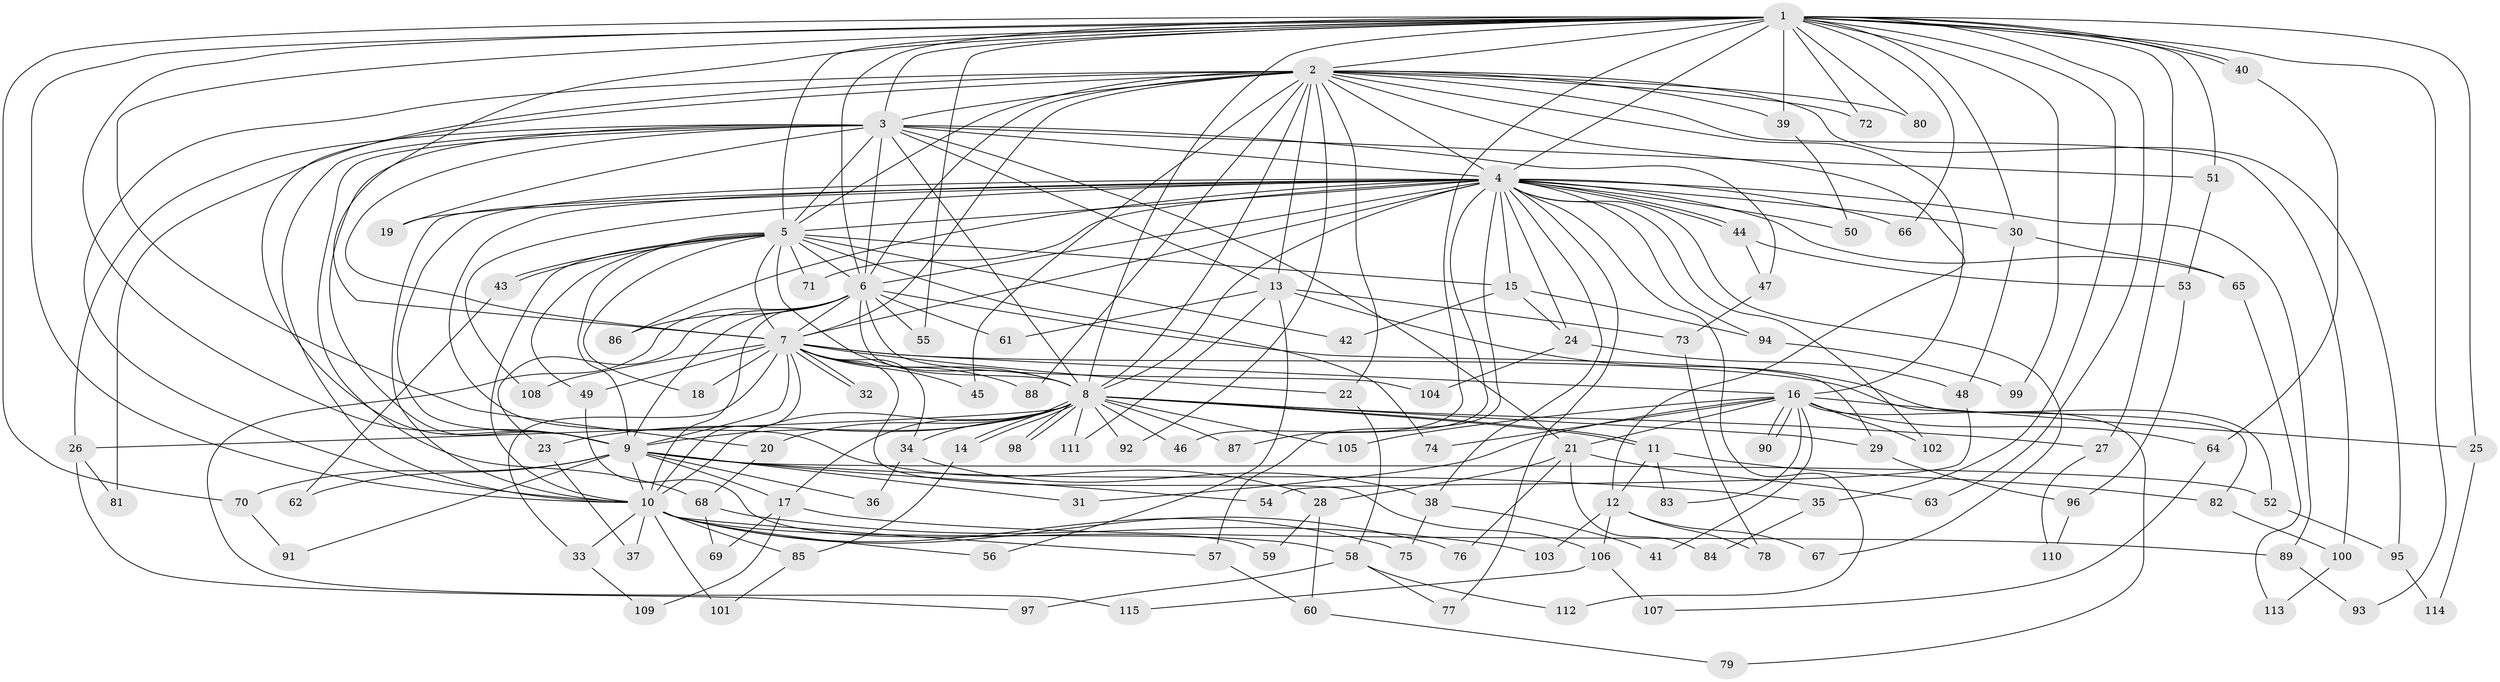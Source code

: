 // coarse degree distribution, {2: 0.5217391304347826, 1: 0.1956521739130435, 11: 0.021739130434782608, 5: 0.021739130434782608, 3: 0.06521739130434782, 4: 0.06521739130434782, 14: 0.043478260869565216, 19: 0.021739130434782608, 26: 0.021739130434782608, 7: 0.021739130434782608}
// Generated by graph-tools (version 1.1) at 2025/47/03/04/25 21:47:41]
// undirected, 115 vertices, 255 edges
graph export_dot {
graph [start="1"]
  node [color=gray90,style=filled];
  1;
  2;
  3;
  4;
  5;
  6;
  7;
  8;
  9;
  10;
  11;
  12;
  13;
  14;
  15;
  16;
  17;
  18;
  19;
  20;
  21;
  22;
  23;
  24;
  25;
  26;
  27;
  28;
  29;
  30;
  31;
  32;
  33;
  34;
  35;
  36;
  37;
  38;
  39;
  40;
  41;
  42;
  43;
  44;
  45;
  46;
  47;
  48;
  49;
  50;
  51;
  52;
  53;
  54;
  55;
  56;
  57;
  58;
  59;
  60;
  61;
  62;
  63;
  64;
  65;
  66;
  67;
  68;
  69;
  70;
  71;
  72;
  73;
  74;
  75;
  76;
  77;
  78;
  79;
  80;
  81;
  82;
  83;
  84;
  85;
  86;
  87;
  88;
  89;
  90;
  91;
  92;
  93;
  94;
  95;
  96;
  97;
  98;
  99;
  100;
  101;
  102;
  103;
  104;
  105;
  106;
  107;
  108;
  109;
  110;
  111;
  112;
  113;
  114;
  115;
  1 -- 2;
  1 -- 3;
  1 -- 4;
  1 -- 5;
  1 -- 6;
  1 -- 7;
  1 -- 8;
  1 -- 9;
  1 -- 10;
  1 -- 20;
  1 -- 25;
  1 -- 27;
  1 -- 30;
  1 -- 35;
  1 -- 39;
  1 -- 40;
  1 -- 40;
  1 -- 46;
  1 -- 51;
  1 -- 55;
  1 -- 63;
  1 -- 66;
  1 -- 70;
  1 -- 72;
  1 -- 80;
  1 -- 93;
  1 -- 99;
  2 -- 3;
  2 -- 4;
  2 -- 5;
  2 -- 6;
  2 -- 7;
  2 -- 8;
  2 -- 9;
  2 -- 10;
  2 -- 12;
  2 -- 13;
  2 -- 16;
  2 -- 22;
  2 -- 39;
  2 -- 45;
  2 -- 72;
  2 -- 80;
  2 -- 81;
  2 -- 88;
  2 -- 92;
  2 -- 95;
  2 -- 100;
  3 -- 4;
  3 -- 5;
  3 -- 6;
  3 -- 7;
  3 -- 8;
  3 -- 9;
  3 -- 10;
  3 -- 13;
  3 -- 19;
  3 -- 21;
  3 -- 26;
  3 -- 47;
  3 -- 51;
  3 -- 68;
  4 -- 5;
  4 -- 6;
  4 -- 7;
  4 -- 8;
  4 -- 9;
  4 -- 10;
  4 -- 15;
  4 -- 19;
  4 -- 24;
  4 -- 28;
  4 -- 30;
  4 -- 38;
  4 -- 44;
  4 -- 44;
  4 -- 50;
  4 -- 57;
  4 -- 65;
  4 -- 66;
  4 -- 67;
  4 -- 71;
  4 -- 77;
  4 -- 86;
  4 -- 87;
  4 -- 89;
  4 -- 94;
  4 -- 102;
  4 -- 108;
  4 -- 112;
  5 -- 6;
  5 -- 7;
  5 -- 8;
  5 -- 9;
  5 -- 10;
  5 -- 15;
  5 -- 18;
  5 -- 42;
  5 -- 43;
  5 -- 43;
  5 -- 49;
  5 -- 71;
  5 -- 74;
  6 -- 7;
  6 -- 8;
  6 -- 9;
  6 -- 10;
  6 -- 23;
  6 -- 29;
  6 -- 55;
  6 -- 61;
  6 -- 86;
  6 -- 104;
  6 -- 115;
  7 -- 8;
  7 -- 9;
  7 -- 10;
  7 -- 16;
  7 -- 18;
  7 -- 22;
  7 -- 32;
  7 -- 32;
  7 -- 33;
  7 -- 34;
  7 -- 45;
  7 -- 49;
  7 -- 82;
  7 -- 88;
  7 -- 106;
  7 -- 108;
  8 -- 9;
  8 -- 10;
  8 -- 11;
  8 -- 11;
  8 -- 14;
  8 -- 14;
  8 -- 17;
  8 -- 20;
  8 -- 23;
  8 -- 26;
  8 -- 27;
  8 -- 29;
  8 -- 34;
  8 -- 46;
  8 -- 87;
  8 -- 92;
  8 -- 98;
  8 -- 98;
  8 -- 105;
  8 -- 111;
  9 -- 10;
  9 -- 17;
  9 -- 31;
  9 -- 35;
  9 -- 36;
  9 -- 52;
  9 -- 54;
  9 -- 62;
  9 -- 70;
  9 -- 91;
  10 -- 33;
  10 -- 37;
  10 -- 56;
  10 -- 57;
  10 -- 58;
  10 -- 75;
  10 -- 76;
  10 -- 85;
  10 -- 101;
  11 -- 12;
  11 -- 82;
  11 -- 83;
  12 -- 67;
  12 -- 78;
  12 -- 103;
  12 -- 106;
  13 -- 52;
  13 -- 56;
  13 -- 61;
  13 -- 73;
  13 -- 111;
  14 -- 85;
  15 -- 24;
  15 -- 42;
  15 -- 94;
  16 -- 21;
  16 -- 25;
  16 -- 31;
  16 -- 41;
  16 -- 64;
  16 -- 74;
  16 -- 79;
  16 -- 83;
  16 -- 90;
  16 -- 90;
  16 -- 102;
  16 -- 105;
  17 -- 69;
  17 -- 89;
  17 -- 109;
  20 -- 68;
  21 -- 28;
  21 -- 63;
  21 -- 76;
  21 -- 84;
  22 -- 58;
  23 -- 37;
  24 -- 48;
  24 -- 104;
  25 -- 114;
  26 -- 81;
  26 -- 97;
  27 -- 110;
  28 -- 59;
  28 -- 60;
  29 -- 96;
  30 -- 48;
  30 -- 65;
  33 -- 109;
  34 -- 36;
  34 -- 38;
  35 -- 84;
  38 -- 41;
  38 -- 75;
  39 -- 50;
  40 -- 64;
  43 -- 62;
  44 -- 47;
  44 -- 53;
  47 -- 73;
  48 -- 54;
  49 -- 59;
  51 -- 53;
  52 -- 95;
  53 -- 96;
  57 -- 60;
  58 -- 77;
  58 -- 97;
  58 -- 112;
  60 -- 79;
  64 -- 107;
  65 -- 113;
  68 -- 69;
  68 -- 103;
  70 -- 91;
  73 -- 78;
  82 -- 100;
  85 -- 101;
  89 -- 93;
  94 -- 99;
  95 -- 114;
  96 -- 110;
  100 -- 113;
  106 -- 107;
  106 -- 115;
}
